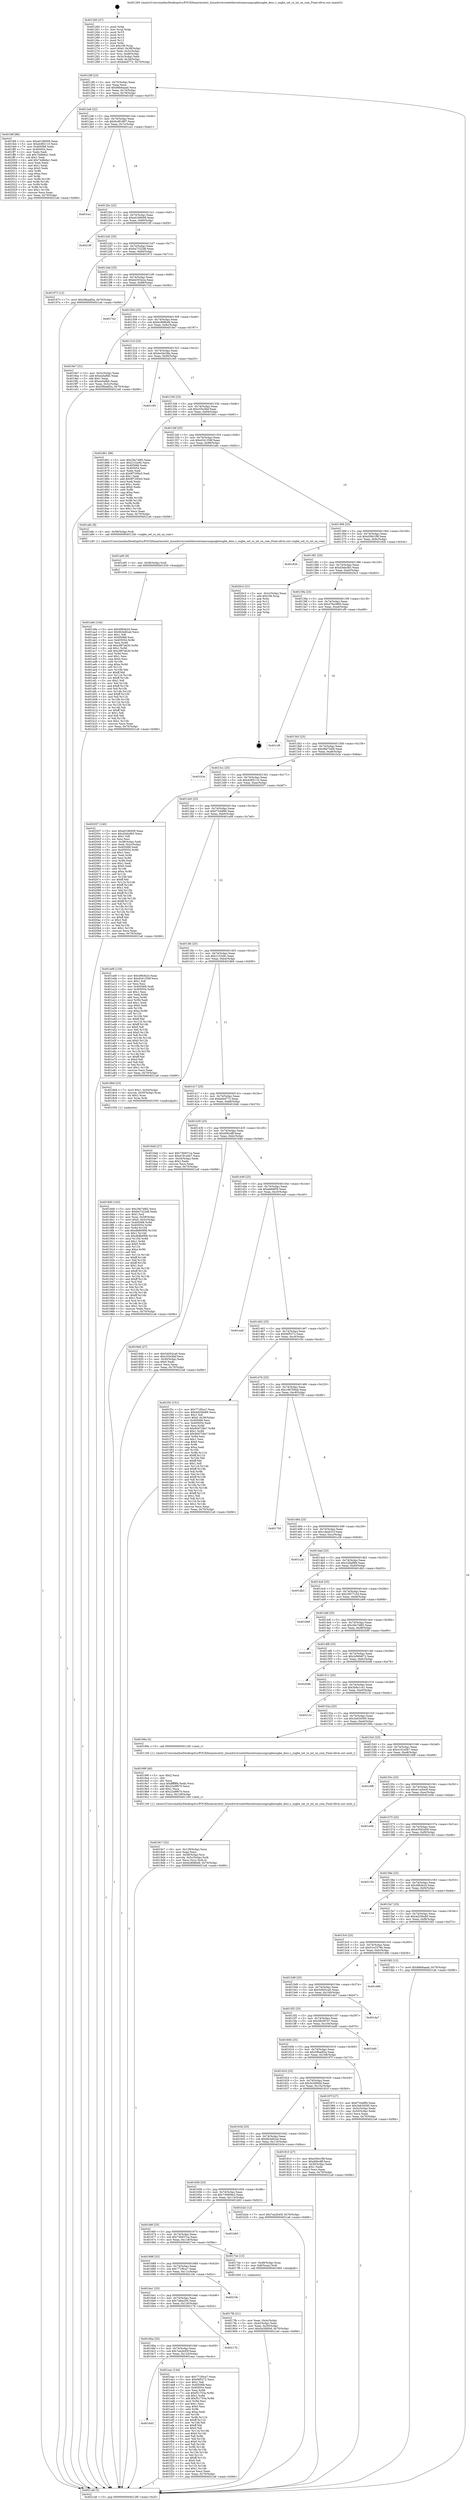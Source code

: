 digraph "0x401260" {
  label = "0x401260 (/mnt/c/Users/mathe/Desktop/tcc/POCII/binaries/extr_linuxdriversnetethernetsamsungsxgbesxgbe_desc.c_sxgbe_set_rx_int_on_com_Final-ollvm.out::main(0))"
  labelloc = "t"
  node[shape=record]

  Entry [label="",width=0.3,height=0.3,shape=circle,fillcolor=black,style=filled]
  "0x40128f" [label="{
     0x40128f [23]\l
     | [instrs]\l
     &nbsp;&nbsp;0x40128f \<+3\>: mov -0x70(%rbp),%eax\l
     &nbsp;&nbsp;0x401292 \<+2\>: mov %eax,%ecx\l
     &nbsp;&nbsp;0x401294 \<+6\>: sub $0x88b6aaad,%ecx\l
     &nbsp;&nbsp;0x40129a \<+3\>: mov %eax,-0x74(%rbp)\l
     &nbsp;&nbsp;0x40129d \<+3\>: mov %ecx,-0x78(%rbp)\l
     &nbsp;&nbsp;0x4012a0 \<+6\>: je 0000000000401fdf \<main+0xd7f\>\l
  }"]
  "0x401fdf" [label="{
     0x401fdf [88]\l
     | [instrs]\l
     &nbsp;&nbsp;0x401fdf \<+5\>: mov $0xa0166009,%eax\l
     &nbsp;&nbsp;0x401fe4 \<+5\>: mov $0xdc8f2110,%ecx\l
     &nbsp;&nbsp;0x401fe9 \<+7\>: mov 0x405068,%edx\l
     &nbsp;&nbsp;0x401ff0 \<+7\>: mov 0x405054,%esi\l
     &nbsp;&nbsp;0x401ff7 \<+2\>: mov %edx,%edi\l
     &nbsp;&nbsp;0x401ff9 \<+6\>: sub $0x74dfe6a1,%edi\l
     &nbsp;&nbsp;0x401fff \<+3\>: sub $0x1,%edi\l
     &nbsp;&nbsp;0x402002 \<+6\>: add $0x74dfe6a1,%edi\l
     &nbsp;&nbsp;0x402008 \<+3\>: imul %edi,%edx\l
     &nbsp;&nbsp;0x40200b \<+3\>: and $0x1,%edx\l
     &nbsp;&nbsp;0x40200e \<+3\>: cmp $0x0,%edx\l
     &nbsp;&nbsp;0x402011 \<+4\>: sete %r8b\l
     &nbsp;&nbsp;0x402015 \<+3\>: cmp $0xa,%esi\l
     &nbsp;&nbsp;0x402018 \<+4\>: setl %r9b\l
     &nbsp;&nbsp;0x40201c \<+3\>: mov %r8b,%r10b\l
     &nbsp;&nbsp;0x40201f \<+3\>: and %r9b,%r10b\l
     &nbsp;&nbsp;0x402022 \<+3\>: xor %r9b,%r8b\l
     &nbsp;&nbsp;0x402025 \<+3\>: or %r8b,%r10b\l
     &nbsp;&nbsp;0x402028 \<+4\>: test $0x1,%r10b\l
     &nbsp;&nbsp;0x40202c \<+3\>: cmovne %ecx,%eax\l
     &nbsp;&nbsp;0x40202f \<+3\>: mov %eax,-0x70(%rbp)\l
     &nbsp;&nbsp;0x402032 \<+5\>: jmp 00000000004021a6 \<main+0xf46\>\l
  }"]
  "0x4012a6" [label="{
     0x4012a6 [22]\l
     | [instrs]\l
     &nbsp;&nbsp;0x4012a6 \<+5\>: jmp 00000000004012ab \<main+0x4b\>\l
     &nbsp;&nbsp;0x4012ab \<+3\>: mov -0x74(%rbp),%eax\l
     &nbsp;&nbsp;0x4012ae \<+5\>: sub $0x9cd91897,%eax\l
     &nbsp;&nbsp;0x4012b3 \<+3\>: mov %eax,-0x7c(%rbp)\l
     &nbsp;&nbsp;0x4012b6 \<+6\>: je 0000000000401ca1 \<main+0xa41\>\l
  }"]
  Exit [label="",width=0.3,height=0.3,shape=circle,fillcolor=black,style=filled,peripheries=2]
  "0x401ca1" [label="{
     0x401ca1\l
  }", style=dashed]
  "0x4012bc" [label="{
     0x4012bc [22]\l
     | [instrs]\l
     &nbsp;&nbsp;0x4012bc \<+5\>: jmp 00000000004012c1 \<main+0x61\>\l
     &nbsp;&nbsp;0x4012c1 \<+3\>: mov -0x74(%rbp),%eax\l
     &nbsp;&nbsp;0x4012c4 \<+5\>: sub $0xa0166009,%eax\l
     &nbsp;&nbsp;0x4012c9 \<+3\>: mov %eax,-0x80(%rbp)\l
     &nbsp;&nbsp;0x4012cc \<+6\>: je 000000000040219f \<main+0xf3f\>\l
  }"]
  "0x4016d3" [label="{
     0x4016d3\l
  }", style=dashed]
  "0x40219f" [label="{
     0x40219f\l
  }", style=dashed]
  "0x4012d2" [label="{
     0x4012d2 [25]\l
     | [instrs]\l
     &nbsp;&nbsp;0x4012d2 \<+5\>: jmp 00000000004012d7 \<main+0x77\>\l
     &nbsp;&nbsp;0x4012d7 \<+3\>: mov -0x74(%rbp),%eax\l
     &nbsp;&nbsp;0x4012da \<+5\>: sub $0xba7322d8,%eax\l
     &nbsp;&nbsp;0x4012df \<+6\>: mov %eax,-0x84(%rbp)\l
     &nbsp;&nbsp;0x4012e5 \<+6\>: je 0000000000401973 \<main+0x713\>\l
  }"]
  "0x401eac" [label="{
     0x401eac [144]\l
     | [instrs]\l
     &nbsp;&nbsp;0x401eac \<+5\>: mov $0x771f0ca7,%eax\l
     &nbsp;&nbsp;0x401eb1 \<+5\>: mov $0xf4f5372,%ecx\l
     &nbsp;&nbsp;0x401eb6 \<+2\>: mov $0x1,%dl\l
     &nbsp;&nbsp;0x401eb8 \<+7\>: mov 0x405068,%esi\l
     &nbsp;&nbsp;0x401ebf \<+7\>: mov 0x405054,%edi\l
     &nbsp;&nbsp;0x401ec6 \<+3\>: mov %esi,%r8d\l
     &nbsp;&nbsp;0x401ec9 \<+7\>: sub $0xf51753a,%r8d\l
     &nbsp;&nbsp;0x401ed0 \<+4\>: sub $0x1,%r8d\l
     &nbsp;&nbsp;0x401ed4 \<+7\>: add $0xf51753a,%r8d\l
     &nbsp;&nbsp;0x401edb \<+4\>: imul %r8d,%esi\l
     &nbsp;&nbsp;0x401edf \<+3\>: and $0x1,%esi\l
     &nbsp;&nbsp;0x401ee2 \<+3\>: cmp $0x0,%esi\l
     &nbsp;&nbsp;0x401ee5 \<+4\>: sete %r9b\l
     &nbsp;&nbsp;0x401ee9 \<+3\>: cmp $0xa,%edi\l
     &nbsp;&nbsp;0x401eec \<+4\>: setl %r10b\l
     &nbsp;&nbsp;0x401ef0 \<+3\>: mov %r9b,%r11b\l
     &nbsp;&nbsp;0x401ef3 \<+4\>: xor $0xff,%r11b\l
     &nbsp;&nbsp;0x401ef7 \<+3\>: mov %r10b,%bl\l
     &nbsp;&nbsp;0x401efa \<+3\>: xor $0xff,%bl\l
     &nbsp;&nbsp;0x401efd \<+3\>: xor $0x0,%dl\l
     &nbsp;&nbsp;0x401f00 \<+3\>: mov %r11b,%r14b\l
     &nbsp;&nbsp;0x401f03 \<+4\>: and $0x0,%r14b\l
     &nbsp;&nbsp;0x401f07 \<+3\>: and %dl,%r9b\l
     &nbsp;&nbsp;0x401f0a \<+3\>: mov %bl,%r15b\l
     &nbsp;&nbsp;0x401f0d \<+4\>: and $0x0,%r15b\l
     &nbsp;&nbsp;0x401f11 \<+3\>: and %dl,%r10b\l
     &nbsp;&nbsp;0x401f14 \<+3\>: or %r9b,%r14b\l
     &nbsp;&nbsp;0x401f17 \<+3\>: or %r10b,%r15b\l
     &nbsp;&nbsp;0x401f1a \<+3\>: xor %r15b,%r14b\l
     &nbsp;&nbsp;0x401f1d \<+3\>: or %bl,%r11b\l
     &nbsp;&nbsp;0x401f20 \<+4\>: xor $0xff,%r11b\l
     &nbsp;&nbsp;0x401f24 \<+3\>: or $0x0,%dl\l
     &nbsp;&nbsp;0x401f27 \<+3\>: and %dl,%r11b\l
     &nbsp;&nbsp;0x401f2a \<+3\>: or %r11b,%r14b\l
     &nbsp;&nbsp;0x401f2d \<+4\>: test $0x1,%r14b\l
     &nbsp;&nbsp;0x401f31 \<+3\>: cmovne %ecx,%eax\l
     &nbsp;&nbsp;0x401f34 \<+3\>: mov %eax,-0x70(%rbp)\l
     &nbsp;&nbsp;0x401f37 \<+5\>: jmp 00000000004021a6 \<main+0xf46\>\l
  }"]
  "0x401973" [label="{
     0x401973 [12]\l
     | [instrs]\l
     &nbsp;&nbsp;0x401973 \<+7\>: movl $0x59badf2a,-0x70(%rbp)\l
     &nbsp;&nbsp;0x40197a \<+5\>: jmp 00000000004021a6 \<main+0xf46\>\l
  }"]
  "0x4012eb" [label="{
     0x4012eb [25]\l
     | [instrs]\l
     &nbsp;&nbsp;0x4012eb \<+5\>: jmp 00000000004012f0 \<main+0x90\>\l
     &nbsp;&nbsp;0x4012f0 \<+3\>: mov -0x74(%rbp),%eax\l
     &nbsp;&nbsp;0x4012f3 \<+5\>: sub $0xbb555e2a,%eax\l
     &nbsp;&nbsp;0x4012f8 \<+6\>: mov %eax,-0x88(%rbp)\l
     &nbsp;&nbsp;0x4012fe \<+6\>: je 00000000004017e2 \<main+0x582\>\l
  }"]
  "0x4016ba" [label="{
     0x4016ba [25]\l
     | [instrs]\l
     &nbsp;&nbsp;0x4016ba \<+5\>: jmp 00000000004016bf \<main+0x45f\>\l
     &nbsp;&nbsp;0x4016bf \<+3\>: mov -0x74(%rbp),%eax\l
     &nbsp;&nbsp;0x4016c2 \<+5\>: sub $0x7ea2b45f,%eax\l
     &nbsp;&nbsp;0x4016c7 \<+6\>: mov %eax,-0x124(%rbp)\l
     &nbsp;&nbsp;0x4016cd \<+6\>: je 0000000000401eac \<main+0xc4c\>\l
  }"]
  "0x4017e2" [label="{
     0x4017e2\l
  }", style=dashed]
  "0x401304" [label="{
     0x401304 [25]\l
     | [instrs]\l
     &nbsp;&nbsp;0x401304 \<+5\>: jmp 0000000000401309 \<main+0xa9\>\l
     &nbsp;&nbsp;0x401309 \<+3\>: mov -0x74(%rbp),%eax\l
     &nbsp;&nbsp;0x40130c \<+5\>: sub $0xbc898b48,%eax\l
     &nbsp;&nbsp;0x401311 \<+6\>: mov %eax,-0x8c(%rbp)\l
     &nbsp;&nbsp;0x401317 \<+6\>: je 00000000004019e7 \<main+0x787\>\l
  }"]
  "0x40217b" [label="{
     0x40217b\l
  }", style=dashed]
  "0x4019e7" [label="{
     0x4019e7 [31]\l
     | [instrs]\l
     &nbsp;&nbsp;0x4019e7 \<+3\>: mov -0x5c(%rbp),%eax\l
     &nbsp;&nbsp;0x4019ea \<+5\>: add $0xea5afbfc,%eax\l
     &nbsp;&nbsp;0x4019ef \<+3\>: add $0x1,%eax\l
     &nbsp;&nbsp;0x4019f2 \<+5\>: sub $0xea5afbfc,%eax\l
     &nbsp;&nbsp;0x4019f7 \<+3\>: mov %eax,-0x5c(%rbp)\l
     &nbsp;&nbsp;0x4019fa \<+7\>: movl $0x59badf2a,-0x70(%rbp)\l
     &nbsp;&nbsp;0x401a01 \<+5\>: jmp 00000000004021a6 \<main+0xf46\>\l
  }"]
  "0x40131d" [label="{
     0x40131d [25]\l
     | [instrs]\l
     &nbsp;&nbsp;0x40131d \<+5\>: jmp 0000000000401322 \<main+0xc2\>\l
     &nbsp;&nbsp;0x401322 \<+3\>: mov -0x74(%rbp),%eax\l
     &nbsp;&nbsp;0x401325 \<+5\>: sub $0xbe3dc58a,%eax\l
     &nbsp;&nbsp;0x40132a \<+6\>: mov %eax,-0x90(%rbp)\l
     &nbsp;&nbsp;0x401330 \<+6\>: je 0000000000401c95 \<main+0xa35\>\l
  }"]
  "0x4016a1" [label="{
     0x4016a1 [25]\l
     | [instrs]\l
     &nbsp;&nbsp;0x4016a1 \<+5\>: jmp 00000000004016a6 \<main+0x446\>\l
     &nbsp;&nbsp;0x4016a6 \<+3\>: mov -0x74(%rbp),%eax\l
     &nbsp;&nbsp;0x4016a9 \<+5\>: sub $0x7afea204,%eax\l
     &nbsp;&nbsp;0x4016ae \<+6\>: mov %eax,-0x120(%rbp)\l
     &nbsp;&nbsp;0x4016b4 \<+6\>: je 000000000040217b \<main+0xf1b\>\l
  }"]
  "0x401c95" [label="{
     0x401c95\l
  }", style=dashed]
  "0x401336" [label="{
     0x401336 [25]\l
     | [instrs]\l
     &nbsp;&nbsp;0x401336 \<+5\>: jmp 000000000040133b \<main+0xdb\>\l
     &nbsp;&nbsp;0x40133b \<+3\>: mov -0x74(%rbp),%eax\l
     &nbsp;&nbsp;0x40133e \<+5\>: sub $0xc55e3faf,%eax\l
     &nbsp;&nbsp;0x401343 \<+6\>: mov %eax,-0x94(%rbp)\l
     &nbsp;&nbsp;0x401349 \<+6\>: je 0000000000401861 \<main+0x601\>\l
  }"]
  "0x40218c" [label="{
     0x40218c\l
  }", style=dashed]
  "0x401861" [label="{
     0x401861 [88]\l
     | [instrs]\l
     &nbsp;&nbsp;0x401861 \<+5\>: mov $0x29e748f2,%eax\l
     &nbsp;&nbsp;0x401866 \<+5\>: mov $0x2152e9c,%ecx\l
     &nbsp;&nbsp;0x40186b \<+7\>: mov 0x405068,%edx\l
     &nbsp;&nbsp;0x401872 \<+7\>: mov 0x405054,%esi\l
     &nbsp;&nbsp;0x401879 \<+2\>: mov %edx,%edi\l
     &nbsp;&nbsp;0x40187b \<+6\>: sub $0x9f7295e5,%edi\l
     &nbsp;&nbsp;0x401881 \<+3\>: sub $0x1,%edi\l
     &nbsp;&nbsp;0x401884 \<+6\>: add $0x9f7295e5,%edi\l
     &nbsp;&nbsp;0x40188a \<+3\>: imul %edi,%edx\l
     &nbsp;&nbsp;0x40188d \<+3\>: and $0x1,%edx\l
     &nbsp;&nbsp;0x401890 \<+3\>: cmp $0x0,%edx\l
     &nbsp;&nbsp;0x401893 \<+4\>: sete %r8b\l
     &nbsp;&nbsp;0x401897 \<+3\>: cmp $0xa,%esi\l
     &nbsp;&nbsp;0x40189a \<+4\>: setl %r9b\l
     &nbsp;&nbsp;0x40189e \<+3\>: mov %r8b,%r10b\l
     &nbsp;&nbsp;0x4018a1 \<+3\>: and %r9b,%r10b\l
     &nbsp;&nbsp;0x4018a4 \<+3\>: xor %r9b,%r8b\l
     &nbsp;&nbsp;0x4018a7 \<+3\>: or %r8b,%r10b\l
     &nbsp;&nbsp;0x4018aa \<+4\>: test $0x1,%r10b\l
     &nbsp;&nbsp;0x4018ae \<+3\>: cmovne %ecx,%eax\l
     &nbsp;&nbsp;0x4018b1 \<+3\>: mov %eax,-0x70(%rbp)\l
     &nbsp;&nbsp;0x4018b4 \<+5\>: jmp 00000000004021a6 \<main+0xf46\>\l
  }"]
  "0x40134f" [label="{
     0x40134f [25]\l
     | [instrs]\l
     &nbsp;&nbsp;0x40134f \<+5\>: jmp 0000000000401354 \<main+0xf4\>\l
     &nbsp;&nbsp;0x401354 \<+3\>: mov -0x74(%rbp),%eax\l
     &nbsp;&nbsp;0x401357 \<+5\>: sub $0xd341356f,%eax\l
     &nbsp;&nbsp;0x40135c \<+6\>: mov %eax,-0x98(%rbp)\l
     &nbsp;&nbsp;0x401362 \<+6\>: je 0000000000401a8c \<main+0x82c\>\l
  }"]
  "0x401a9e" [label="{
     0x401a9e [144]\l
     | [instrs]\l
     &nbsp;&nbsp;0x401a9e \<+5\>: mov $0x49fcfe24,%eax\l
     &nbsp;&nbsp;0x401aa3 \<+5\>: mov $0x6b3e82ad,%ecx\l
     &nbsp;&nbsp;0x401aa8 \<+2\>: mov $0x1,%dl\l
     &nbsp;&nbsp;0x401aaa \<+7\>: mov 0x405068,%esi\l
     &nbsp;&nbsp;0x401ab1 \<+8\>: mov 0x405054,%r8d\l
     &nbsp;&nbsp;0x401ab9 \<+3\>: mov %esi,%r9d\l
     &nbsp;&nbsp;0x401abc \<+7\>: sub $0xc987ab30,%r9d\l
     &nbsp;&nbsp;0x401ac3 \<+4\>: sub $0x1,%r9d\l
     &nbsp;&nbsp;0x401ac7 \<+7\>: add $0xc987ab30,%r9d\l
     &nbsp;&nbsp;0x401ace \<+4\>: imul %r9d,%esi\l
     &nbsp;&nbsp;0x401ad2 \<+3\>: and $0x1,%esi\l
     &nbsp;&nbsp;0x401ad5 \<+3\>: cmp $0x0,%esi\l
     &nbsp;&nbsp;0x401ad8 \<+4\>: sete %r10b\l
     &nbsp;&nbsp;0x401adc \<+4\>: cmp $0xa,%r8d\l
     &nbsp;&nbsp;0x401ae0 \<+4\>: setl %r11b\l
     &nbsp;&nbsp;0x401ae4 \<+3\>: mov %r10b,%bl\l
     &nbsp;&nbsp;0x401ae7 \<+3\>: xor $0xff,%bl\l
     &nbsp;&nbsp;0x401aea \<+3\>: mov %r11b,%r14b\l
     &nbsp;&nbsp;0x401aed \<+4\>: xor $0xff,%r14b\l
     &nbsp;&nbsp;0x401af1 \<+3\>: xor $0x1,%dl\l
     &nbsp;&nbsp;0x401af4 \<+3\>: mov %bl,%r15b\l
     &nbsp;&nbsp;0x401af7 \<+4\>: and $0xff,%r15b\l
     &nbsp;&nbsp;0x401afb \<+3\>: and %dl,%r10b\l
     &nbsp;&nbsp;0x401afe \<+3\>: mov %r14b,%r12b\l
     &nbsp;&nbsp;0x401b01 \<+4\>: and $0xff,%r12b\l
     &nbsp;&nbsp;0x401b05 \<+3\>: and %dl,%r11b\l
     &nbsp;&nbsp;0x401b08 \<+3\>: or %r10b,%r15b\l
     &nbsp;&nbsp;0x401b0b \<+3\>: or %r11b,%r12b\l
     &nbsp;&nbsp;0x401b0e \<+3\>: xor %r12b,%r15b\l
     &nbsp;&nbsp;0x401b11 \<+3\>: or %r14b,%bl\l
     &nbsp;&nbsp;0x401b14 \<+3\>: xor $0xff,%bl\l
     &nbsp;&nbsp;0x401b17 \<+3\>: or $0x1,%dl\l
     &nbsp;&nbsp;0x401b1a \<+2\>: and %dl,%bl\l
     &nbsp;&nbsp;0x401b1c \<+3\>: or %bl,%r15b\l
     &nbsp;&nbsp;0x401b1f \<+4\>: test $0x1,%r15b\l
     &nbsp;&nbsp;0x401b23 \<+3\>: cmovne %ecx,%eax\l
     &nbsp;&nbsp;0x401b26 \<+3\>: mov %eax,-0x70(%rbp)\l
     &nbsp;&nbsp;0x401b29 \<+5\>: jmp 00000000004021a6 \<main+0xf46\>\l
  }"]
  "0x401a8c" [label="{
     0x401a8c [9]\l
     | [instrs]\l
     &nbsp;&nbsp;0x401a8c \<+4\>: mov -0x58(%rbp),%rdi\l
     &nbsp;&nbsp;0x401a90 \<+5\>: call 0000000000401240 \<sxgbe_set_rx_int_on_com\>\l
     | [calls]\l
     &nbsp;&nbsp;0x401240 \{1\} (/mnt/c/Users/mathe/Desktop/tcc/POCII/binaries/extr_linuxdriversnetethernetsamsungsxgbesxgbe_desc.c_sxgbe_set_rx_int_on_com_Final-ollvm.out::sxgbe_set_rx_int_on_com)\l
  }"]
  "0x401368" [label="{
     0x401368 [25]\l
     | [instrs]\l
     &nbsp;&nbsp;0x401368 \<+5\>: jmp 000000000040136d \<main+0x10d\>\l
     &nbsp;&nbsp;0x40136d \<+3\>: mov -0x74(%rbp),%eax\l
     &nbsp;&nbsp;0x401370 \<+5\>: sub $0xd3941f9f,%eax\l
     &nbsp;&nbsp;0x401375 \<+6\>: mov %eax,-0x9c(%rbp)\l
     &nbsp;&nbsp;0x40137b \<+6\>: je 000000000040182b \<main+0x5cb\>\l
  }"]
  "0x401a95" [label="{
     0x401a95 [9]\l
     | [instrs]\l
     &nbsp;&nbsp;0x401a95 \<+4\>: mov -0x58(%rbp),%rdi\l
     &nbsp;&nbsp;0x401a99 \<+5\>: call 0000000000401030 \<free@plt\>\l
     | [calls]\l
     &nbsp;&nbsp;0x401030 \{1\} (unknown)\l
  }"]
  "0x40182b" [label="{
     0x40182b\l
  }", style=dashed]
  "0x401381" [label="{
     0x401381 [25]\l
     | [instrs]\l
     &nbsp;&nbsp;0x401381 \<+5\>: jmp 0000000000401386 \<main+0x126\>\l
     &nbsp;&nbsp;0x401386 \<+3\>: mov -0x74(%rbp),%eax\l
     &nbsp;&nbsp;0x401389 \<+5\>: sub $0xd3ebcfb5,%eax\l
     &nbsp;&nbsp;0x40138e \<+6\>: mov %eax,-0xa0(%rbp)\l
     &nbsp;&nbsp;0x401394 \<+6\>: je 00000000004020c3 \<main+0xe63\>\l
  }"]
  "0x4019c7" [label="{
     0x4019c7 [32]\l
     | [instrs]\l
     &nbsp;&nbsp;0x4019c7 \<+6\>: mov -0x128(%rbp),%ecx\l
     &nbsp;&nbsp;0x4019cd \<+3\>: imul %eax,%ecx\l
     &nbsp;&nbsp;0x4019d0 \<+4\>: mov -0x58(%rbp),%rsi\l
     &nbsp;&nbsp;0x4019d4 \<+4\>: movslq -0x5c(%rbp),%rdi\l
     &nbsp;&nbsp;0x4019d8 \<+3\>: mov %ecx,(%rsi,%rdi,4)\l
     &nbsp;&nbsp;0x4019db \<+7\>: movl $0xbc898b48,-0x70(%rbp)\l
     &nbsp;&nbsp;0x4019e2 \<+5\>: jmp 00000000004021a6 \<main+0xf46\>\l
  }"]
  "0x4020c3" [label="{
     0x4020c3 [21]\l
     | [instrs]\l
     &nbsp;&nbsp;0x4020c3 \<+3\>: mov -0x2c(%rbp),%eax\l
     &nbsp;&nbsp;0x4020c6 \<+7\>: add $0x108,%rsp\l
     &nbsp;&nbsp;0x4020cd \<+1\>: pop %rbx\l
     &nbsp;&nbsp;0x4020ce \<+2\>: pop %r12\l
     &nbsp;&nbsp;0x4020d0 \<+2\>: pop %r13\l
     &nbsp;&nbsp;0x4020d2 \<+2\>: pop %r14\l
     &nbsp;&nbsp;0x4020d4 \<+2\>: pop %r15\l
     &nbsp;&nbsp;0x4020d6 \<+1\>: pop %rbp\l
     &nbsp;&nbsp;0x4020d7 \<+1\>: ret\l
  }"]
  "0x40139a" [label="{
     0x40139a [25]\l
     | [instrs]\l
     &nbsp;&nbsp;0x40139a \<+5\>: jmp 000000000040139f \<main+0x13f\>\l
     &nbsp;&nbsp;0x40139f \<+3\>: mov -0x74(%rbp),%eax\l
     &nbsp;&nbsp;0x4013a2 \<+5\>: sub $0xd78a3860,%eax\l
     &nbsp;&nbsp;0x4013a7 \<+6\>: mov %eax,-0xa4(%rbp)\l
     &nbsp;&nbsp;0x4013ad \<+6\>: je 0000000000401cf9 \<main+0xa99\>\l
  }"]
  "0x40199f" [label="{
     0x40199f [40]\l
     | [instrs]\l
     &nbsp;&nbsp;0x40199f \<+5\>: mov $0x2,%ecx\l
     &nbsp;&nbsp;0x4019a4 \<+1\>: cltd\l
     &nbsp;&nbsp;0x4019a5 \<+2\>: idiv %ecx\l
     &nbsp;&nbsp;0x4019a7 \<+6\>: imul $0xfffffffe,%edx,%ecx\l
     &nbsp;&nbsp;0x4019ad \<+6\>: add $0x22e9f670,%ecx\l
     &nbsp;&nbsp;0x4019b3 \<+3\>: add $0x1,%ecx\l
     &nbsp;&nbsp;0x4019b6 \<+6\>: sub $0x22e9f670,%ecx\l
     &nbsp;&nbsp;0x4019bc \<+6\>: mov %ecx,-0x128(%rbp)\l
     &nbsp;&nbsp;0x4019c2 \<+5\>: call 0000000000401160 \<next_i\>\l
     | [calls]\l
     &nbsp;&nbsp;0x401160 \{1\} (/mnt/c/Users/mathe/Desktop/tcc/POCII/binaries/extr_linuxdriversnetethernetsamsungsxgbesxgbe_desc.c_sxgbe_set_rx_int_on_com_Final-ollvm.out::next_i)\l
  }"]
  "0x401cf9" [label="{
     0x401cf9\l
  }", style=dashed]
  "0x4013b3" [label="{
     0x4013b3 [25]\l
     | [instrs]\l
     &nbsp;&nbsp;0x4013b3 \<+5\>: jmp 00000000004013b8 \<main+0x158\>\l
     &nbsp;&nbsp;0x4013b8 \<+3\>: mov -0x74(%rbp),%eax\l
     &nbsp;&nbsp;0x4013bb \<+5\>: sub $0xd8d75ef4,%eax\l
     &nbsp;&nbsp;0x4013c0 \<+6\>: mov %eax,-0xa8(%rbp)\l
     &nbsp;&nbsp;0x4013c6 \<+6\>: je 0000000000401b3a \<main+0x8da\>\l
  }"]
  "0x4018d0" [label="{
     0x4018d0 [163]\l
     | [instrs]\l
     &nbsp;&nbsp;0x4018d0 \<+5\>: mov $0x29e748f2,%ecx\l
     &nbsp;&nbsp;0x4018d5 \<+5\>: mov $0xba7322d8,%edx\l
     &nbsp;&nbsp;0x4018da \<+3\>: mov $0x1,%sil\l
     &nbsp;&nbsp;0x4018dd \<+4\>: mov %rax,-0x58(%rbp)\l
     &nbsp;&nbsp;0x4018e1 \<+7\>: movl $0x0,-0x5c(%rbp)\l
     &nbsp;&nbsp;0x4018e8 \<+8\>: mov 0x405068,%r8d\l
     &nbsp;&nbsp;0x4018f0 \<+8\>: mov 0x405054,%r9d\l
     &nbsp;&nbsp;0x4018f8 \<+3\>: mov %r8d,%r10d\l
     &nbsp;&nbsp;0x4018fb \<+7\>: add $0xdb8b0f06,%r10d\l
     &nbsp;&nbsp;0x401902 \<+4\>: sub $0x1,%r10d\l
     &nbsp;&nbsp;0x401906 \<+7\>: sub $0xdb8b0f06,%r10d\l
     &nbsp;&nbsp;0x40190d \<+4\>: imul %r10d,%r8d\l
     &nbsp;&nbsp;0x401911 \<+4\>: and $0x1,%r8d\l
     &nbsp;&nbsp;0x401915 \<+4\>: cmp $0x0,%r8d\l
     &nbsp;&nbsp;0x401919 \<+4\>: sete %r11b\l
     &nbsp;&nbsp;0x40191d \<+4\>: cmp $0xa,%r9d\l
     &nbsp;&nbsp;0x401921 \<+3\>: setl %bl\l
     &nbsp;&nbsp;0x401924 \<+3\>: mov %r11b,%r14b\l
     &nbsp;&nbsp;0x401927 \<+4\>: xor $0xff,%r14b\l
     &nbsp;&nbsp;0x40192b \<+3\>: mov %bl,%r15b\l
     &nbsp;&nbsp;0x40192e \<+4\>: xor $0xff,%r15b\l
     &nbsp;&nbsp;0x401932 \<+4\>: xor $0x1,%sil\l
     &nbsp;&nbsp;0x401936 \<+3\>: mov %r14b,%r12b\l
     &nbsp;&nbsp;0x401939 \<+4\>: and $0xff,%r12b\l
     &nbsp;&nbsp;0x40193d \<+3\>: and %sil,%r11b\l
     &nbsp;&nbsp;0x401940 \<+3\>: mov %r15b,%r13b\l
     &nbsp;&nbsp;0x401943 \<+4\>: and $0xff,%r13b\l
     &nbsp;&nbsp;0x401947 \<+3\>: and %sil,%bl\l
     &nbsp;&nbsp;0x40194a \<+3\>: or %r11b,%r12b\l
     &nbsp;&nbsp;0x40194d \<+3\>: or %bl,%r13b\l
     &nbsp;&nbsp;0x401950 \<+3\>: xor %r13b,%r12b\l
     &nbsp;&nbsp;0x401953 \<+3\>: or %r15b,%r14b\l
     &nbsp;&nbsp;0x401956 \<+4\>: xor $0xff,%r14b\l
     &nbsp;&nbsp;0x40195a \<+4\>: or $0x1,%sil\l
     &nbsp;&nbsp;0x40195e \<+3\>: and %sil,%r14b\l
     &nbsp;&nbsp;0x401961 \<+3\>: or %r14b,%r12b\l
     &nbsp;&nbsp;0x401964 \<+4\>: test $0x1,%r12b\l
     &nbsp;&nbsp;0x401968 \<+3\>: cmovne %edx,%ecx\l
     &nbsp;&nbsp;0x40196b \<+3\>: mov %ecx,-0x70(%rbp)\l
     &nbsp;&nbsp;0x40196e \<+5\>: jmp 00000000004021a6 \<main+0xf46\>\l
  }"]
  "0x401b3a" [label="{
     0x401b3a\l
  }", style=dashed]
  "0x4013cc" [label="{
     0x4013cc [25]\l
     | [instrs]\l
     &nbsp;&nbsp;0x4013cc \<+5\>: jmp 00000000004013d1 \<main+0x171\>\l
     &nbsp;&nbsp;0x4013d1 \<+3\>: mov -0x74(%rbp),%eax\l
     &nbsp;&nbsp;0x4013d4 \<+5\>: sub $0xdc8f2110,%eax\l
     &nbsp;&nbsp;0x4013d9 \<+6\>: mov %eax,-0xac(%rbp)\l
     &nbsp;&nbsp;0x4013df \<+6\>: je 0000000000402037 \<main+0xdd7\>\l
  }"]
  "0x4017fb" [label="{
     0x4017fb [21]\l
     | [instrs]\l
     &nbsp;&nbsp;0x4017fb \<+3\>: mov %eax,-0x4c(%rbp)\l
     &nbsp;&nbsp;0x4017fe \<+3\>: mov -0x4c(%rbp),%eax\l
     &nbsp;&nbsp;0x401801 \<+3\>: mov %eax,-0x30(%rbp)\l
     &nbsp;&nbsp;0x401804 \<+7\>: movl $0x5e2fd00d,-0x70(%rbp)\l
     &nbsp;&nbsp;0x40180b \<+5\>: jmp 00000000004021a6 \<main+0xf46\>\l
  }"]
  "0x402037" [label="{
     0x402037 [140]\l
     | [instrs]\l
     &nbsp;&nbsp;0x402037 \<+5\>: mov $0xa0166009,%eax\l
     &nbsp;&nbsp;0x40203c \<+5\>: mov $0xd3ebcfb5,%ecx\l
     &nbsp;&nbsp;0x402041 \<+2\>: mov $0x1,%dl\l
     &nbsp;&nbsp;0x402043 \<+2\>: xor %esi,%esi\l
     &nbsp;&nbsp;0x402045 \<+3\>: mov -0x38(%rbp),%edi\l
     &nbsp;&nbsp;0x402048 \<+3\>: mov %edi,-0x2c(%rbp)\l
     &nbsp;&nbsp;0x40204b \<+7\>: mov 0x405068,%edi\l
     &nbsp;&nbsp;0x402052 \<+8\>: mov 0x405054,%r8d\l
     &nbsp;&nbsp;0x40205a \<+3\>: sub $0x1,%esi\l
     &nbsp;&nbsp;0x40205d \<+3\>: mov %edi,%r9d\l
     &nbsp;&nbsp;0x402060 \<+3\>: add %esi,%r9d\l
     &nbsp;&nbsp;0x402063 \<+4\>: imul %r9d,%edi\l
     &nbsp;&nbsp;0x402067 \<+3\>: and $0x1,%edi\l
     &nbsp;&nbsp;0x40206a \<+3\>: cmp $0x0,%edi\l
     &nbsp;&nbsp;0x40206d \<+4\>: sete %r10b\l
     &nbsp;&nbsp;0x402071 \<+4\>: cmp $0xa,%r8d\l
     &nbsp;&nbsp;0x402075 \<+4\>: setl %r11b\l
     &nbsp;&nbsp;0x402079 \<+3\>: mov %r10b,%bl\l
     &nbsp;&nbsp;0x40207c \<+3\>: xor $0xff,%bl\l
     &nbsp;&nbsp;0x40207f \<+3\>: mov %r11b,%r14b\l
     &nbsp;&nbsp;0x402082 \<+4\>: xor $0xff,%r14b\l
     &nbsp;&nbsp;0x402086 \<+3\>: xor $0x1,%dl\l
     &nbsp;&nbsp;0x402089 \<+3\>: mov %bl,%r15b\l
     &nbsp;&nbsp;0x40208c \<+4\>: and $0xff,%r15b\l
     &nbsp;&nbsp;0x402090 \<+3\>: and %dl,%r10b\l
     &nbsp;&nbsp;0x402093 \<+3\>: mov %r14b,%r12b\l
     &nbsp;&nbsp;0x402096 \<+4\>: and $0xff,%r12b\l
     &nbsp;&nbsp;0x40209a \<+3\>: and %dl,%r11b\l
     &nbsp;&nbsp;0x40209d \<+3\>: or %r10b,%r15b\l
     &nbsp;&nbsp;0x4020a0 \<+3\>: or %r11b,%r12b\l
     &nbsp;&nbsp;0x4020a3 \<+3\>: xor %r12b,%r15b\l
     &nbsp;&nbsp;0x4020a6 \<+3\>: or %r14b,%bl\l
     &nbsp;&nbsp;0x4020a9 \<+3\>: xor $0xff,%bl\l
     &nbsp;&nbsp;0x4020ac \<+3\>: or $0x1,%dl\l
     &nbsp;&nbsp;0x4020af \<+2\>: and %dl,%bl\l
     &nbsp;&nbsp;0x4020b1 \<+3\>: or %bl,%r15b\l
     &nbsp;&nbsp;0x4020b4 \<+4\>: test $0x1,%r15b\l
     &nbsp;&nbsp;0x4020b8 \<+3\>: cmovne %ecx,%eax\l
     &nbsp;&nbsp;0x4020bb \<+3\>: mov %eax,-0x70(%rbp)\l
     &nbsp;&nbsp;0x4020be \<+5\>: jmp 00000000004021a6 \<main+0xf46\>\l
  }"]
  "0x4013e5" [label="{
     0x4013e5 [25]\l
     | [instrs]\l
     &nbsp;&nbsp;0x4013e5 \<+5\>: jmp 00000000004013ea \<main+0x18a\>\l
     &nbsp;&nbsp;0x4013ea \<+3\>: mov -0x74(%rbp),%eax\l
     &nbsp;&nbsp;0x4013ed \<+5\>: sub $0xf734df90,%eax\l
     &nbsp;&nbsp;0x4013f2 \<+6\>: mov %eax,-0xb0(%rbp)\l
     &nbsp;&nbsp;0x4013f8 \<+6\>: je 0000000000401a06 \<main+0x7a6\>\l
  }"]
  "0x401688" [label="{
     0x401688 [25]\l
     | [instrs]\l
     &nbsp;&nbsp;0x401688 \<+5\>: jmp 000000000040168d \<main+0x42d\>\l
     &nbsp;&nbsp;0x40168d \<+3\>: mov -0x74(%rbp),%eax\l
     &nbsp;&nbsp;0x401690 \<+5\>: sub $0x771f0ca7,%eax\l
     &nbsp;&nbsp;0x401695 \<+6\>: mov %eax,-0x11c(%rbp)\l
     &nbsp;&nbsp;0x40169b \<+6\>: je 000000000040218c \<main+0xf2c\>\l
  }"]
  "0x401a06" [label="{
     0x401a06 [134]\l
     | [instrs]\l
     &nbsp;&nbsp;0x401a06 \<+5\>: mov $0x49fcfe24,%eax\l
     &nbsp;&nbsp;0x401a0b \<+5\>: mov $0xd341356f,%ecx\l
     &nbsp;&nbsp;0x401a10 \<+2\>: mov $0x1,%dl\l
     &nbsp;&nbsp;0x401a12 \<+2\>: xor %esi,%esi\l
     &nbsp;&nbsp;0x401a14 \<+7\>: mov 0x405068,%edi\l
     &nbsp;&nbsp;0x401a1b \<+8\>: mov 0x405054,%r8d\l
     &nbsp;&nbsp;0x401a23 \<+3\>: sub $0x1,%esi\l
     &nbsp;&nbsp;0x401a26 \<+3\>: mov %edi,%r9d\l
     &nbsp;&nbsp;0x401a29 \<+3\>: add %esi,%r9d\l
     &nbsp;&nbsp;0x401a2c \<+4\>: imul %r9d,%edi\l
     &nbsp;&nbsp;0x401a30 \<+3\>: and $0x1,%edi\l
     &nbsp;&nbsp;0x401a33 \<+3\>: cmp $0x0,%edi\l
     &nbsp;&nbsp;0x401a36 \<+4\>: sete %r10b\l
     &nbsp;&nbsp;0x401a3a \<+4\>: cmp $0xa,%r8d\l
     &nbsp;&nbsp;0x401a3e \<+4\>: setl %r11b\l
     &nbsp;&nbsp;0x401a42 \<+3\>: mov %r10b,%bl\l
     &nbsp;&nbsp;0x401a45 \<+3\>: xor $0xff,%bl\l
     &nbsp;&nbsp;0x401a48 \<+3\>: mov %r11b,%r14b\l
     &nbsp;&nbsp;0x401a4b \<+4\>: xor $0xff,%r14b\l
     &nbsp;&nbsp;0x401a4f \<+3\>: xor $0x0,%dl\l
     &nbsp;&nbsp;0x401a52 \<+3\>: mov %bl,%r15b\l
     &nbsp;&nbsp;0x401a55 \<+4\>: and $0x0,%r15b\l
     &nbsp;&nbsp;0x401a59 \<+3\>: and %dl,%r10b\l
     &nbsp;&nbsp;0x401a5c \<+3\>: mov %r14b,%r12b\l
     &nbsp;&nbsp;0x401a5f \<+4\>: and $0x0,%r12b\l
     &nbsp;&nbsp;0x401a63 \<+3\>: and %dl,%r11b\l
     &nbsp;&nbsp;0x401a66 \<+3\>: or %r10b,%r15b\l
     &nbsp;&nbsp;0x401a69 \<+3\>: or %r11b,%r12b\l
     &nbsp;&nbsp;0x401a6c \<+3\>: xor %r12b,%r15b\l
     &nbsp;&nbsp;0x401a6f \<+3\>: or %r14b,%bl\l
     &nbsp;&nbsp;0x401a72 \<+3\>: xor $0xff,%bl\l
     &nbsp;&nbsp;0x401a75 \<+3\>: or $0x0,%dl\l
     &nbsp;&nbsp;0x401a78 \<+2\>: and %dl,%bl\l
     &nbsp;&nbsp;0x401a7a \<+3\>: or %bl,%r15b\l
     &nbsp;&nbsp;0x401a7d \<+4\>: test $0x1,%r15b\l
     &nbsp;&nbsp;0x401a81 \<+3\>: cmovne %ecx,%eax\l
     &nbsp;&nbsp;0x401a84 \<+3\>: mov %eax,-0x70(%rbp)\l
     &nbsp;&nbsp;0x401a87 \<+5\>: jmp 00000000004021a6 \<main+0xf46\>\l
  }"]
  "0x4013fe" [label="{
     0x4013fe [25]\l
     | [instrs]\l
     &nbsp;&nbsp;0x4013fe \<+5\>: jmp 0000000000401403 \<main+0x1a3\>\l
     &nbsp;&nbsp;0x401403 \<+3\>: mov -0x74(%rbp),%eax\l
     &nbsp;&nbsp;0x401406 \<+5\>: sub $0x2152e9c,%eax\l
     &nbsp;&nbsp;0x40140b \<+6\>: mov %eax,-0xb4(%rbp)\l
     &nbsp;&nbsp;0x401411 \<+6\>: je 00000000004018b9 \<main+0x659\>\l
  }"]
  "0x4017ee" [label="{
     0x4017ee [13]\l
     | [instrs]\l
     &nbsp;&nbsp;0x4017ee \<+4\>: mov -0x48(%rbp),%rax\l
     &nbsp;&nbsp;0x4017f2 \<+4\>: mov 0x8(%rax),%rdi\l
     &nbsp;&nbsp;0x4017f6 \<+5\>: call 0000000000401060 \<atoi@plt\>\l
     | [calls]\l
     &nbsp;&nbsp;0x401060 \{1\} (unknown)\l
  }"]
  "0x4018b9" [label="{
     0x4018b9 [23]\l
     | [instrs]\l
     &nbsp;&nbsp;0x4018b9 \<+7\>: movl $0x1,-0x50(%rbp)\l
     &nbsp;&nbsp;0x4018c0 \<+4\>: movslq -0x50(%rbp),%rax\l
     &nbsp;&nbsp;0x4018c4 \<+4\>: shl $0x2,%rax\l
     &nbsp;&nbsp;0x4018c8 \<+3\>: mov %rax,%rdi\l
     &nbsp;&nbsp;0x4018cb \<+5\>: call 0000000000401050 \<malloc@plt\>\l
     | [calls]\l
     &nbsp;&nbsp;0x401050 \{1\} (unknown)\l
  }"]
  "0x401417" [label="{
     0x401417 [25]\l
     | [instrs]\l
     &nbsp;&nbsp;0x401417 \<+5\>: jmp 000000000040141c \<main+0x1bc\>\l
     &nbsp;&nbsp;0x40141c \<+3\>: mov -0x74(%rbp),%eax\l
     &nbsp;&nbsp;0x40141f \<+5\>: sub $0xbebd772,%eax\l
     &nbsp;&nbsp;0x401424 \<+6\>: mov %eax,-0xb8(%rbp)\l
     &nbsp;&nbsp;0x40142a \<+6\>: je 00000000004016dd \<main+0x47d\>\l
  }"]
  "0x40166f" [label="{
     0x40166f [25]\l
     | [instrs]\l
     &nbsp;&nbsp;0x40166f \<+5\>: jmp 0000000000401674 \<main+0x414\>\l
     &nbsp;&nbsp;0x401674 \<+3\>: mov -0x74(%rbp),%eax\l
     &nbsp;&nbsp;0x401677 \<+5\>: sub $0x73b937ca,%eax\l
     &nbsp;&nbsp;0x40167c \<+6\>: mov %eax,-0x118(%rbp)\l
     &nbsp;&nbsp;0x401682 \<+6\>: je 00000000004017ee \<main+0x58e\>\l
  }"]
  "0x4016dd" [label="{
     0x4016dd [27]\l
     | [instrs]\l
     &nbsp;&nbsp;0x4016dd \<+5\>: mov $0x73b937ca,%eax\l
     &nbsp;&nbsp;0x4016e2 \<+5\>: mov $0x4191e0b7,%ecx\l
     &nbsp;&nbsp;0x4016e7 \<+3\>: mov -0x34(%rbp),%edx\l
     &nbsp;&nbsp;0x4016ea \<+3\>: cmp $0x2,%edx\l
     &nbsp;&nbsp;0x4016ed \<+3\>: cmovne %ecx,%eax\l
     &nbsp;&nbsp;0x4016f0 \<+3\>: mov %eax,-0x70(%rbp)\l
     &nbsp;&nbsp;0x4016f3 \<+5\>: jmp 00000000004021a6 \<main+0xf46\>\l
  }"]
  "0x401430" [label="{
     0x401430 [25]\l
     | [instrs]\l
     &nbsp;&nbsp;0x401430 \<+5\>: jmp 0000000000401435 \<main+0x1d5\>\l
     &nbsp;&nbsp;0x401435 \<+3\>: mov -0x74(%rbp),%eax\l
     &nbsp;&nbsp;0x401438 \<+5\>: sub $0xd06cdff,%eax\l
     &nbsp;&nbsp;0x40143d \<+6\>: mov %eax,-0xbc(%rbp)\l
     &nbsp;&nbsp;0x401443 \<+6\>: je 0000000000401846 \<main+0x5e6\>\l
  }"]
  "0x4021a6" [label="{
     0x4021a6 [5]\l
     | [instrs]\l
     &nbsp;&nbsp;0x4021a6 \<+5\>: jmp 000000000040128f \<main+0x2f\>\l
  }"]
  "0x401260" [label="{
     0x401260 [47]\l
     | [instrs]\l
     &nbsp;&nbsp;0x401260 \<+1\>: push %rbp\l
     &nbsp;&nbsp;0x401261 \<+3\>: mov %rsp,%rbp\l
     &nbsp;&nbsp;0x401264 \<+2\>: push %r15\l
     &nbsp;&nbsp;0x401266 \<+2\>: push %r14\l
     &nbsp;&nbsp;0x401268 \<+2\>: push %r13\l
     &nbsp;&nbsp;0x40126a \<+2\>: push %r12\l
     &nbsp;&nbsp;0x40126c \<+1\>: push %rbx\l
     &nbsp;&nbsp;0x40126d \<+7\>: sub $0x108,%rsp\l
     &nbsp;&nbsp;0x401274 \<+7\>: movl $0x0,-0x38(%rbp)\l
     &nbsp;&nbsp;0x40127b \<+3\>: mov %edi,-0x3c(%rbp)\l
     &nbsp;&nbsp;0x40127e \<+4\>: mov %rsi,-0x48(%rbp)\l
     &nbsp;&nbsp;0x401282 \<+3\>: mov -0x3c(%rbp),%edi\l
     &nbsp;&nbsp;0x401285 \<+3\>: mov %edi,-0x34(%rbp)\l
     &nbsp;&nbsp;0x401288 \<+7\>: movl $0xbebd772,-0x70(%rbp)\l
  }"]
  "0x401b83" [label="{
     0x401b83\l
  }", style=dashed]
  "0x401846" [label="{
     0x401846 [27]\l
     | [instrs]\l
     &nbsp;&nbsp;0x401846 \<+5\>: mov $0x54002ca0,%eax\l
     &nbsp;&nbsp;0x40184b \<+5\>: mov $0xc55e3faf,%ecx\l
     &nbsp;&nbsp;0x401850 \<+3\>: mov -0x30(%rbp),%edx\l
     &nbsp;&nbsp;0x401853 \<+3\>: cmp $0x0,%edx\l
     &nbsp;&nbsp;0x401856 \<+3\>: cmove %ecx,%eax\l
     &nbsp;&nbsp;0x401859 \<+3\>: mov %eax,-0x70(%rbp)\l
     &nbsp;&nbsp;0x40185c \<+5\>: jmp 00000000004021a6 \<main+0xf46\>\l
  }"]
  "0x401449" [label="{
     0x401449 [25]\l
     | [instrs]\l
     &nbsp;&nbsp;0x401449 \<+5\>: jmp 000000000040144e \<main+0x1ee\>\l
     &nbsp;&nbsp;0x40144e \<+3\>: mov -0x74(%rbp),%eax\l
     &nbsp;&nbsp;0x401451 \<+5\>: sub $0xeb66f59,%eax\l
     &nbsp;&nbsp;0x401456 \<+6\>: mov %eax,-0xc0(%rbp)\l
     &nbsp;&nbsp;0x40145c \<+6\>: je 0000000000401ea0 \<main+0xc40\>\l
  }"]
  "0x401656" [label="{
     0x401656 [25]\l
     | [instrs]\l
     &nbsp;&nbsp;0x401656 \<+5\>: jmp 000000000040165b \<main+0x3fb\>\l
     &nbsp;&nbsp;0x40165b \<+3\>: mov -0x74(%rbp),%eax\l
     &nbsp;&nbsp;0x40165e \<+5\>: sub $0x730609a3,%eax\l
     &nbsp;&nbsp;0x401663 \<+6\>: mov %eax,-0x114(%rbp)\l
     &nbsp;&nbsp;0x401669 \<+6\>: je 0000000000401b83 \<main+0x923\>\l
  }"]
  "0x401ea0" [label="{
     0x401ea0\l
  }", style=dashed]
  "0x401462" [label="{
     0x401462 [25]\l
     | [instrs]\l
     &nbsp;&nbsp;0x401462 \<+5\>: jmp 0000000000401467 \<main+0x207\>\l
     &nbsp;&nbsp;0x401467 \<+3\>: mov -0x74(%rbp),%eax\l
     &nbsp;&nbsp;0x40146a \<+5\>: sub $0xf4f5372,%eax\l
     &nbsp;&nbsp;0x40146f \<+6\>: mov %eax,-0xc4(%rbp)\l
     &nbsp;&nbsp;0x401475 \<+6\>: je 0000000000401f3c \<main+0xcdc\>\l
  }"]
  "0x401b2e" [label="{
     0x401b2e [12]\l
     | [instrs]\l
     &nbsp;&nbsp;0x401b2e \<+7\>: movl $0x7ea2b45f,-0x70(%rbp)\l
     &nbsp;&nbsp;0x401b35 \<+5\>: jmp 00000000004021a6 \<main+0xf46\>\l
  }"]
  "0x401f3c" [label="{
     0x401f3c [151]\l
     | [instrs]\l
     &nbsp;&nbsp;0x401f3c \<+5\>: mov $0x771f0ca7,%eax\l
     &nbsp;&nbsp;0x401f41 \<+5\>: mov $0x4d256e89,%ecx\l
     &nbsp;&nbsp;0x401f46 \<+2\>: mov $0x1,%dl\l
     &nbsp;&nbsp;0x401f48 \<+7\>: movl $0x0,-0x38(%rbp)\l
     &nbsp;&nbsp;0x401f4f \<+7\>: mov 0x405068,%esi\l
     &nbsp;&nbsp;0x401f56 \<+7\>: mov 0x405054,%edi\l
     &nbsp;&nbsp;0x401f5d \<+3\>: mov %esi,%r8d\l
     &nbsp;&nbsp;0x401f60 \<+7\>: sub $0x60d728e7,%r8d\l
     &nbsp;&nbsp;0x401f67 \<+4\>: sub $0x1,%r8d\l
     &nbsp;&nbsp;0x401f6b \<+7\>: add $0x60d728e7,%r8d\l
     &nbsp;&nbsp;0x401f72 \<+4\>: imul %r8d,%esi\l
     &nbsp;&nbsp;0x401f76 \<+3\>: and $0x1,%esi\l
     &nbsp;&nbsp;0x401f79 \<+3\>: cmp $0x0,%esi\l
     &nbsp;&nbsp;0x401f7c \<+4\>: sete %r9b\l
     &nbsp;&nbsp;0x401f80 \<+3\>: cmp $0xa,%edi\l
     &nbsp;&nbsp;0x401f83 \<+4\>: setl %r10b\l
     &nbsp;&nbsp;0x401f87 \<+3\>: mov %r9b,%r11b\l
     &nbsp;&nbsp;0x401f8a \<+4\>: xor $0xff,%r11b\l
     &nbsp;&nbsp;0x401f8e \<+3\>: mov %r10b,%bl\l
     &nbsp;&nbsp;0x401f91 \<+3\>: xor $0xff,%bl\l
     &nbsp;&nbsp;0x401f94 \<+3\>: xor $0x1,%dl\l
     &nbsp;&nbsp;0x401f97 \<+3\>: mov %r11b,%r14b\l
     &nbsp;&nbsp;0x401f9a \<+4\>: and $0xff,%r14b\l
     &nbsp;&nbsp;0x401f9e \<+3\>: and %dl,%r9b\l
     &nbsp;&nbsp;0x401fa1 \<+3\>: mov %bl,%r15b\l
     &nbsp;&nbsp;0x401fa4 \<+4\>: and $0xff,%r15b\l
     &nbsp;&nbsp;0x401fa8 \<+3\>: and %dl,%r10b\l
     &nbsp;&nbsp;0x401fab \<+3\>: or %r9b,%r14b\l
     &nbsp;&nbsp;0x401fae \<+3\>: or %r10b,%r15b\l
     &nbsp;&nbsp;0x401fb1 \<+3\>: xor %r15b,%r14b\l
     &nbsp;&nbsp;0x401fb4 \<+3\>: or %bl,%r11b\l
     &nbsp;&nbsp;0x401fb7 \<+4\>: xor $0xff,%r11b\l
     &nbsp;&nbsp;0x401fbb \<+3\>: or $0x1,%dl\l
     &nbsp;&nbsp;0x401fbe \<+3\>: and %dl,%r11b\l
     &nbsp;&nbsp;0x401fc1 \<+3\>: or %r11b,%r14b\l
     &nbsp;&nbsp;0x401fc4 \<+4\>: test $0x1,%r14b\l
     &nbsp;&nbsp;0x401fc8 \<+3\>: cmovne %ecx,%eax\l
     &nbsp;&nbsp;0x401fcb \<+3\>: mov %eax,-0x70(%rbp)\l
     &nbsp;&nbsp;0x401fce \<+5\>: jmp 00000000004021a6 \<main+0xf46\>\l
  }"]
  "0x40147b" [label="{
     0x40147b [25]\l
     | [instrs]\l
     &nbsp;&nbsp;0x40147b \<+5\>: jmp 0000000000401480 \<main+0x220\>\l
     &nbsp;&nbsp;0x401480 \<+3\>: mov -0x74(%rbp),%eax\l
     &nbsp;&nbsp;0x401483 \<+5\>: sub $0x19d7b9ab,%eax\l
     &nbsp;&nbsp;0x401488 \<+6\>: mov %eax,-0xc8(%rbp)\l
     &nbsp;&nbsp;0x40148e \<+6\>: je 0000000000401750 \<main+0x4f0\>\l
  }"]
  "0x40163d" [label="{
     0x40163d [25]\l
     | [instrs]\l
     &nbsp;&nbsp;0x40163d \<+5\>: jmp 0000000000401642 \<main+0x3e2\>\l
     &nbsp;&nbsp;0x401642 \<+3\>: mov -0x74(%rbp),%eax\l
     &nbsp;&nbsp;0x401645 \<+5\>: sub $0x6b3e82ad,%eax\l
     &nbsp;&nbsp;0x40164a \<+6\>: mov %eax,-0x110(%rbp)\l
     &nbsp;&nbsp;0x401650 \<+6\>: je 0000000000401b2e \<main+0x8ce\>\l
  }"]
  "0x401750" [label="{
     0x401750\l
  }", style=dashed]
  "0x401494" [label="{
     0x401494 [25]\l
     | [instrs]\l
     &nbsp;&nbsp;0x401494 \<+5\>: jmp 0000000000401499 \<main+0x239\>\l
     &nbsp;&nbsp;0x401499 \<+3\>: mov -0x74(%rbp),%eax\l
     &nbsp;&nbsp;0x40149c \<+5\>: sub $0x1deeb31f,%eax\l
     &nbsp;&nbsp;0x4014a1 \<+6\>: mov %eax,-0xcc(%rbp)\l
     &nbsp;&nbsp;0x4014a7 \<+6\>: je 0000000000401c28 \<main+0x9c8\>\l
  }"]
  "0x401810" [label="{
     0x401810 [27]\l
     | [instrs]\l
     &nbsp;&nbsp;0x401810 \<+5\>: mov $0xd3941f9f,%eax\l
     &nbsp;&nbsp;0x401815 \<+5\>: mov $0xd06cdff,%ecx\l
     &nbsp;&nbsp;0x40181a \<+3\>: mov -0x30(%rbp),%edx\l
     &nbsp;&nbsp;0x40181d \<+3\>: cmp $0x1,%edx\l
     &nbsp;&nbsp;0x401820 \<+3\>: cmovl %ecx,%eax\l
     &nbsp;&nbsp;0x401823 \<+3\>: mov %eax,-0x70(%rbp)\l
     &nbsp;&nbsp;0x401826 \<+5\>: jmp 00000000004021a6 \<main+0xf46\>\l
  }"]
  "0x401c28" [label="{
     0x401c28\l
  }", style=dashed]
  "0x4014ad" [label="{
     0x4014ad [25]\l
     | [instrs]\l
     &nbsp;&nbsp;0x4014ad \<+5\>: jmp 00000000004014b2 \<main+0x252\>\l
     &nbsp;&nbsp;0x4014b2 \<+3\>: mov -0x74(%rbp),%eax\l
     &nbsp;&nbsp;0x4014b5 \<+5\>: sub $0x226af8f4,%eax\l
     &nbsp;&nbsp;0x4014ba \<+6\>: mov %eax,-0xd0(%rbp)\l
     &nbsp;&nbsp;0x4014c0 \<+6\>: je 0000000000401db3 \<main+0xb53\>\l
  }"]
  "0x401624" [label="{
     0x401624 [25]\l
     | [instrs]\l
     &nbsp;&nbsp;0x401624 \<+5\>: jmp 0000000000401629 \<main+0x3c9\>\l
     &nbsp;&nbsp;0x401629 \<+3\>: mov -0x74(%rbp),%eax\l
     &nbsp;&nbsp;0x40162c \<+5\>: sub $0x5e2fd00d,%eax\l
     &nbsp;&nbsp;0x401631 \<+6\>: mov %eax,-0x10c(%rbp)\l
     &nbsp;&nbsp;0x401637 \<+6\>: je 0000000000401810 \<main+0x5b0\>\l
  }"]
  "0x401db3" [label="{
     0x401db3\l
  }", style=dashed]
  "0x4014c6" [label="{
     0x4014c6 [25]\l
     | [instrs]\l
     &nbsp;&nbsp;0x4014c6 \<+5\>: jmp 00000000004014cb \<main+0x26b\>\l
     &nbsp;&nbsp;0x4014cb \<+3\>: mov -0x74(%rbp),%eax\l
     &nbsp;&nbsp;0x4014ce \<+5\>: sub $0x25677c3d,%eax\l
     &nbsp;&nbsp;0x4014d3 \<+6\>: mov %eax,-0xd4(%rbp)\l
     &nbsp;&nbsp;0x4014d9 \<+6\>: je 0000000000401b68 \<main+0x908\>\l
  }"]
  "0x40197f" [label="{
     0x40197f [27]\l
     | [instrs]\l
     &nbsp;&nbsp;0x40197f \<+5\>: mov $0xf734df90,%eax\l
     &nbsp;&nbsp;0x401984 \<+5\>: mov $0x3e634595,%ecx\l
     &nbsp;&nbsp;0x401989 \<+3\>: mov -0x5c(%rbp),%edx\l
     &nbsp;&nbsp;0x40198c \<+3\>: cmp -0x50(%rbp),%edx\l
     &nbsp;&nbsp;0x40198f \<+3\>: cmovl %ecx,%eax\l
     &nbsp;&nbsp;0x401992 \<+3\>: mov %eax,-0x70(%rbp)\l
     &nbsp;&nbsp;0x401995 \<+5\>: jmp 00000000004021a6 \<main+0xf46\>\l
  }"]
  "0x401b68" [label="{
     0x401b68\l
  }", style=dashed]
  "0x4014df" [label="{
     0x4014df [25]\l
     | [instrs]\l
     &nbsp;&nbsp;0x4014df \<+5\>: jmp 00000000004014e4 \<main+0x284\>\l
     &nbsp;&nbsp;0x4014e4 \<+3\>: mov -0x74(%rbp),%eax\l
     &nbsp;&nbsp;0x4014e7 \<+5\>: sub $0x29e748f2,%eax\l
     &nbsp;&nbsp;0x4014ec \<+6\>: mov %eax,-0xd8(%rbp)\l
     &nbsp;&nbsp;0x4014f2 \<+6\>: je 00000000004020f0 \<main+0xe90\>\l
  }"]
  "0x40160b" [label="{
     0x40160b [25]\l
     | [instrs]\l
     &nbsp;&nbsp;0x40160b \<+5\>: jmp 0000000000401610 \<main+0x3b0\>\l
     &nbsp;&nbsp;0x401610 \<+3\>: mov -0x74(%rbp),%eax\l
     &nbsp;&nbsp;0x401613 \<+5\>: sub $0x59badf2a,%eax\l
     &nbsp;&nbsp;0x401618 \<+6\>: mov %eax,-0x108(%rbp)\l
     &nbsp;&nbsp;0x40161e \<+6\>: je 000000000040197f \<main+0x71f\>\l
  }"]
  "0x4020f0" [label="{
     0x4020f0\l
  }", style=dashed]
  "0x4014f8" [label="{
     0x4014f8 [25]\l
     | [instrs]\l
     &nbsp;&nbsp;0x4014f8 \<+5\>: jmp 00000000004014fd \<main+0x29d\>\l
     &nbsp;&nbsp;0x4014fd \<+3\>: mov -0x74(%rbp),%eax\l
     &nbsp;&nbsp;0x401500 \<+5\>: sub $0x2d90b672,%eax\l
     &nbsp;&nbsp;0x401505 \<+6\>: mov %eax,-0xdc(%rbp)\l
     &nbsp;&nbsp;0x40150b \<+6\>: je 00000000004020d8 \<main+0xe78\>\l
  }"]
  "0x401bd0" [label="{
     0x401bd0\l
  }", style=dashed]
  "0x4020d8" [label="{
     0x4020d8\l
  }", style=dashed]
  "0x401511" [label="{
     0x401511 [25]\l
     | [instrs]\l
     &nbsp;&nbsp;0x401511 \<+5\>: jmp 0000000000401516 \<main+0x2b6\>\l
     &nbsp;&nbsp;0x401516 \<+3\>: mov -0x74(%rbp),%eax\l
     &nbsp;&nbsp;0x401519 \<+5\>: sub $0x3b8c1c41,%eax\l
     &nbsp;&nbsp;0x40151e \<+6\>: mov %eax,-0xe0(%rbp)\l
     &nbsp;&nbsp;0x401524 \<+6\>: je 000000000040213c \<main+0xedc\>\l
  }"]
  "0x4015f2" [label="{
     0x4015f2 [25]\l
     | [instrs]\l
     &nbsp;&nbsp;0x4015f2 \<+5\>: jmp 00000000004015f7 \<main+0x397\>\l
     &nbsp;&nbsp;0x4015f7 \<+3\>: mov -0x74(%rbp),%eax\l
     &nbsp;&nbsp;0x4015fa \<+5\>: sub $0x58c097e7,%eax\l
     &nbsp;&nbsp;0x4015ff \<+6\>: mov %eax,-0x104(%rbp)\l
     &nbsp;&nbsp;0x401605 \<+6\>: je 0000000000401bd0 \<main+0x970\>\l
  }"]
  "0x40213c" [label="{
     0x40213c\l
  }", style=dashed]
  "0x40152a" [label="{
     0x40152a [25]\l
     | [instrs]\l
     &nbsp;&nbsp;0x40152a \<+5\>: jmp 000000000040152f \<main+0x2cf\>\l
     &nbsp;&nbsp;0x40152f \<+3\>: mov -0x74(%rbp),%eax\l
     &nbsp;&nbsp;0x401532 \<+5\>: sub $0x3e634595,%eax\l
     &nbsp;&nbsp;0x401537 \<+6\>: mov %eax,-0xe4(%rbp)\l
     &nbsp;&nbsp;0x40153d \<+6\>: je 000000000040199a \<main+0x73a\>\l
  }"]
  "0x401da7" [label="{
     0x401da7\l
  }", style=dashed]
  "0x40199a" [label="{
     0x40199a [5]\l
     | [instrs]\l
     &nbsp;&nbsp;0x40199a \<+5\>: call 0000000000401160 \<next_i\>\l
     | [calls]\l
     &nbsp;&nbsp;0x401160 \{1\} (/mnt/c/Users/mathe/Desktop/tcc/POCII/binaries/extr_linuxdriversnetethernetsamsungsxgbesxgbe_desc.c_sxgbe_set_rx_int_on_com_Final-ollvm.out::next_i)\l
  }"]
  "0x401543" [label="{
     0x401543 [25]\l
     | [instrs]\l
     &nbsp;&nbsp;0x401543 \<+5\>: jmp 0000000000401548 \<main+0x2e8\>\l
     &nbsp;&nbsp;0x401548 \<+3\>: mov -0x74(%rbp),%eax\l
     &nbsp;&nbsp;0x40154b \<+5\>: sub $0x4191e0b7,%eax\l
     &nbsp;&nbsp;0x401550 \<+6\>: mov %eax,-0xe8(%rbp)\l
     &nbsp;&nbsp;0x401556 \<+6\>: je 00000000004016f8 \<main+0x498\>\l
  }"]
  "0x4015d9" [label="{
     0x4015d9 [25]\l
     | [instrs]\l
     &nbsp;&nbsp;0x4015d9 \<+5\>: jmp 00000000004015de \<main+0x37e\>\l
     &nbsp;&nbsp;0x4015de \<+3\>: mov -0x74(%rbp),%eax\l
     &nbsp;&nbsp;0x4015e1 \<+5\>: sub $0x54002ca0,%eax\l
     &nbsp;&nbsp;0x4015e6 \<+6\>: mov %eax,-0x100(%rbp)\l
     &nbsp;&nbsp;0x4015ec \<+6\>: je 0000000000401da7 \<main+0xb47\>\l
  }"]
  "0x4016f8" [label="{
     0x4016f8\l
  }", style=dashed]
  "0x40155c" [label="{
     0x40155c [25]\l
     | [instrs]\l
     &nbsp;&nbsp;0x40155c \<+5\>: jmp 0000000000401561 \<main+0x301\>\l
     &nbsp;&nbsp;0x401561 \<+3\>: mov -0x74(%rbp),%eax\l
     &nbsp;&nbsp;0x401564 \<+5\>: sub $0x41ce5ec8,%eax\l
     &nbsp;&nbsp;0x401569 \<+6\>: mov %eax,-0xec(%rbp)\l
     &nbsp;&nbsp;0x40156f \<+6\>: je 0000000000401e0b \<main+0xbab\>\l
  }"]
  "0x401d9b" [label="{
     0x401d9b\l
  }", style=dashed]
  "0x401e0b" [label="{
     0x401e0b\l
  }", style=dashed]
  "0x401575" [label="{
     0x401575 [25]\l
     | [instrs]\l
     &nbsp;&nbsp;0x401575 \<+5\>: jmp 000000000040157a \<main+0x31a\>\l
     &nbsp;&nbsp;0x40157a \<+3\>: mov -0x74(%rbp),%eax\l
     &nbsp;&nbsp;0x40157d \<+5\>: sub $0x43563d58,%eax\l
     &nbsp;&nbsp;0x401582 \<+6\>: mov %eax,-0xf0(%rbp)\l
     &nbsp;&nbsp;0x401588 \<+6\>: je 000000000040215d \<main+0xefd\>\l
  }"]
  "0x4015c0" [label="{
     0x4015c0 [25]\l
     | [instrs]\l
     &nbsp;&nbsp;0x4015c0 \<+5\>: jmp 00000000004015c5 \<main+0x365\>\l
     &nbsp;&nbsp;0x4015c5 \<+3\>: mov -0x74(%rbp),%eax\l
     &nbsp;&nbsp;0x4015c8 \<+5\>: sub $0x51e3376b,%eax\l
     &nbsp;&nbsp;0x4015cd \<+6\>: mov %eax,-0xfc(%rbp)\l
     &nbsp;&nbsp;0x4015d3 \<+6\>: je 0000000000401d9b \<main+0xb3b\>\l
  }"]
  "0x40215d" [label="{
     0x40215d\l
  }", style=dashed]
  "0x40158e" [label="{
     0x40158e [25]\l
     | [instrs]\l
     &nbsp;&nbsp;0x40158e \<+5\>: jmp 0000000000401593 \<main+0x333\>\l
     &nbsp;&nbsp;0x401593 \<+3\>: mov -0x74(%rbp),%eax\l
     &nbsp;&nbsp;0x401596 \<+5\>: sub $0x49fcfe24,%eax\l
     &nbsp;&nbsp;0x40159b \<+6\>: mov %eax,-0xf4(%rbp)\l
     &nbsp;&nbsp;0x4015a1 \<+6\>: je 000000000040211e \<main+0xebe\>\l
  }"]
  "0x401fd3" [label="{
     0x401fd3 [12]\l
     | [instrs]\l
     &nbsp;&nbsp;0x401fd3 \<+7\>: movl $0x88b6aaad,-0x70(%rbp)\l
     &nbsp;&nbsp;0x401fda \<+5\>: jmp 00000000004021a6 \<main+0xf46\>\l
  }"]
  "0x40211e" [label="{
     0x40211e\l
  }", style=dashed]
  "0x4015a7" [label="{
     0x4015a7 [25]\l
     | [instrs]\l
     &nbsp;&nbsp;0x4015a7 \<+5\>: jmp 00000000004015ac \<main+0x34c\>\l
     &nbsp;&nbsp;0x4015ac \<+3\>: mov -0x74(%rbp),%eax\l
     &nbsp;&nbsp;0x4015af \<+5\>: sub $0x4d256e89,%eax\l
     &nbsp;&nbsp;0x4015b4 \<+6\>: mov %eax,-0xf8(%rbp)\l
     &nbsp;&nbsp;0x4015ba \<+6\>: je 0000000000401fd3 \<main+0xd73\>\l
  }"]
  Entry -> "0x401260" [label=" 1"]
  "0x40128f" -> "0x401fdf" [label=" 1"]
  "0x40128f" -> "0x4012a6" [label=" 19"]
  "0x4020c3" -> Exit [label=" 1"]
  "0x4012a6" -> "0x401ca1" [label=" 0"]
  "0x4012a6" -> "0x4012bc" [label=" 19"]
  "0x402037" -> "0x4021a6" [label=" 1"]
  "0x4012bc" -> "0x40219f" [label=" 0"]
  "0x4012bc" -> "0x4012d2" [label=" 19"]
  "0x401fdf" -> "0x4021a6" [label=" 1"]
  "0x4012d2" -> "0x401973" [label=" 1"]
  "0x4012d2" -> "0x4012eb" [label=" 18"]
  "0x401fd3" -> "0x4021a6" [label=" 1"]
  "0x4012eb" -> "0x4017e2" [label=" 0"]
  "0x4012eb" -> "0x401304" [label=" 18"]
  "0x401eac" -> "0x4021a6" [label=" 1"]
  "0x401304" -> "0x4019e7" [label=" 1"]
  "0x401304" -> "0x40131d" [label=" 17"]
  "0x4016ba" -> "0x4016d3" [label=" 0"]
  "0x40131d" -> "0x401c95" [label=" 0"]
  "0x40131d" -> "0x401336" [label=" 17"]
  "0x401f3c" -> "0x4021a6" [label=" 1"]
  "0x401336" -> "0x401861" [label=" 1"]
  "0x401336" -> "0x40134f" [label=" 16"]
  "0x4016a1" -> "0x4016ba" [label=" 1"]
  "0x40134f" -> "0x401a8c" [label=" 1"]
  "0x40134f" -> "0x401368" [label=" 15"]
  "0x4016ba" -> "0x401eac" [label=" 1"]
  "0x401368" -> "0x40182b" [label=" 0"]
  "0x401368" -> "0x401381" [label=" 15"]
  "0x401688" -> "0x4016a1" [label=" 1"]
  "0x401381" -> "0x4020c3" [label=" 1"]
  "0x401381" -> "0x40139a" [label=" 14"]
  "0x401688" -> "0x40218c" [label=" 0"]
  "0x40139a" -> "0x401cf9" [label=" 0"]
  "0x40139a" -> "0x4013b3" [label=" 14"]
  "0x4016a1" -> "0x40217b" [label=" 0"]
  "0x4013b3" -> "0x401b3a" [label=" 0"]
  "0x4013b3" -> "0x4013cc" [label=" 14"]
  "0x401b2e" -> "0x4021a6" [label=" 1"]
  "0x4013cc" -> "0x402037" [label=" 1"]
  "0x4013cc" -> "0x4013e5" [label=" 13"]
  "0x401a9e" -> "0x4021a6" [label=" 1"]
  "0x4013e5" -> "0x401a06" [label=" 1"]
  "0x4013e5" -> "0x4013fe" [label=" 12"]
  "0x401a95" -> "0x401a9e" [label=" 1"]
  "0x4013fe" -> "0x4018b9" [label=" 1"]
  "0x4013fe" -> "0x401417" [label=" 11"]
  "0x401a8c" -> "0x401a95" [label=" 1"]
  "0x401417" -> "0x4016dd" [label=" 1"]
  "0x401417" -> "0x401430" [label=" 10"]
  "0x4016dd" -> "0x4021a6" [label=" 1"]
  "0x401260" -> "0x40128f" [label=" 1"]
  "0x4021a6" -> "0x40128f" [label=" 19"]
  "0x4019e7" -> "0x4021a6" [label=" 1"]
  "0x401430" -> "0x401846" [label=" 1"]
  "0x401430" -> "0x401449" [label=" 9"]
  "0x4019c7" -> "0x4021a6" [label=" 1"]
  "0x401449" -> "0x401ea0" [label=" 0"]
  "0x401449" -> "0x401462" [label=" 9"]
  "0x40199a" -> "0x40199f" [label=" 1"]
  "0x401462" -> "0x401f3c" [label=" 1"]
  "0x401462" -> "0x40147b" [label=" 8"]
  "0x40197f" -> "0x4021a6" [label=" 2"]
  "0x40147b" -> "0x401750" [label=" 0"]
  "0x40147b" -> "0x401494" [label=" 8"]
  "0x4018d0" -> "0x4021a6" [label=" 1"]
  "0x401494" -> "0x401c28" [label=" 0"]
  "0x401494" -> "0x4014ad" [label=" 8"]
  "0x4018b9" -> "0x4018d0" [label=" 1"]
  "0x4014ad" -> "0x401db3" [label=" 0"]
  "0x4014ad" -> "0x4014c6" [label=" 8"]
  "0x401846" -> "0x4021a6" [label=" 1"]
  "0x4014c6" -> "0x401b68" [label=" 0"]
  "0x4014c6" -> "0x4014df" [label=" 8"]
  "0x401810" -> "0x4021a6" [label=" 1"]
  "0x4014df" -> "0x4020f0" [label=" 0"]
  "0x4014df" -> "0x4014f8" [label=" 8"]
  "0x4017ee" -> "0x4017fb" [label=" 1"]
  "0x4014f8" -> "0x4020d8" [label=" 0"]
  "0x4014f8" -> "0x401511" [label=" 8"]
  "0x40166f" -> "0x401688" [label=" 1"]
  "0x401511" -> "0x40213c" [label=" 0"]
  "0x401511" -> "0x40152a" [label=" 8"]
  "0x401a06" -> "0x4021a6" [label=" 1"]
  "0x40152a" -> "0x40199a" [label=" 1"]
  "0x40152a" -> "0x401543" [label=" 7"]
  "0x401656" -> "0x40166f" [label=" 2"]
  "0x401543" -> "0x4016f8" [label=" 0"]
  "0x401543" -> "0x40155c" [label=" 7"]
  "0x40199f" -> "0x4019c7" [label=" 1"]
  "0x40155c" -> "0x401e0b" [label=" 0"]
  "0x40155c" -> "0x401575" [label=" 7"]
  "0x40163d" -> "0x401656" [label=" 2"]
  "0x401575" -> "0x40215d" [label=" 0"]
  "0x401575" -> "0x40158e" [label=" 7"]
  "0x401973" -> "0x4021a6" [label=" 1"]
  "0x40158e" -> "0x40211e" [label=" 0"]
  "0x40158e" -> "0x4015a7" [label=" 7"]
  "0x401624" -> "0x40163d" [label=" 3"]
  "0x4015a7" -> "0x401fd3" [label=" 1"]
  "0x4015a7" -> "0x4015c0" [label=" 6"]
  "0x40163d" -> "0x401b2e" [label=" 1"]
  "0x4015c0" -> "0x401d9b" [label=" 0"]
  "0x4015c0" -> "0x4015d9" [label=" 6"]
  "0x401656" -> "0x401b83" [label=" 0"]
  "0x4015d9" -> "0x401da7" [label=" 0"]
  "0x4015d9" -> "0x4015f2" [label=" 6"]
  "0x40166f" -> "0x4017ee" [label=" 1"]
  "0x4015f2" -> "0x401bd0" [label=" 0"]
  "0x4015f2" -> "0x40160b" [label=" 6"]
  "0x4017fb" -> "0x4021a6" [label=" 1"]
  "0x40160b" -> "0x40197f" [label=" 2"]
  "0x40160b" -> "0x401624" [label=" 4"]
  "0x401861" -> "0x4021a6" [label=" 1"]
  "0x401624" -> "0x401810" [label=" 1"]
}

